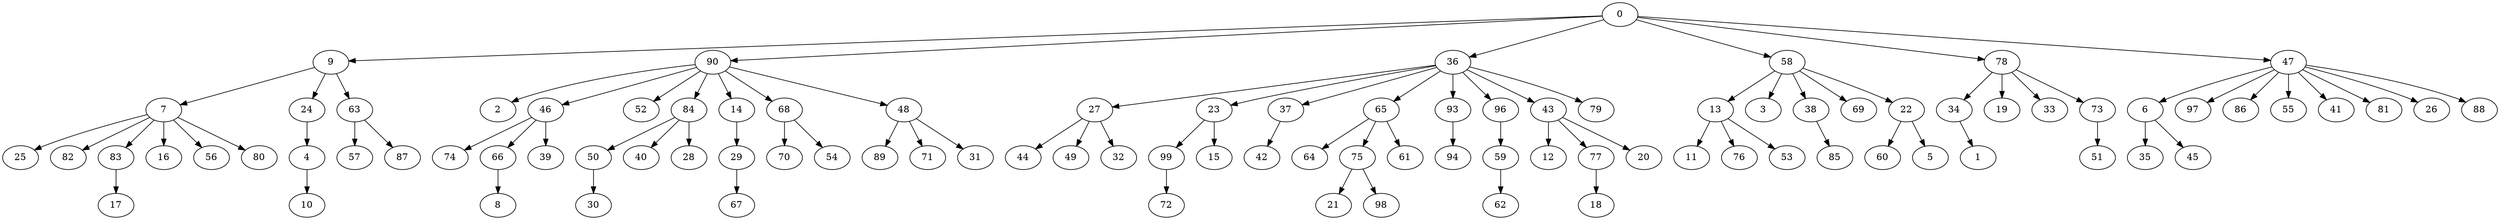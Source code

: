 digraph {
	0 [label=0]
	9 [label=9]
	90 [label=90]
	36 [label=36]
	58 [label=58]
	78 [label=78]
	47 [label=47]
	7 [label=7]
	24 [label=24]
	63 [label=63]
	2 [label=2]
	46 [label=46]
	52 [label=52]
	84 [label=84]
	14 [label=14]
	68 [label=68]
	48 [label=48]
	27 [label=27]
	23 [label=23]
	37 [label=37]
	65 [label=65]
	93 [label=93]
	96 [label=96]
	43 [label=43]
	79 [label=79]
	13 [label=13]
	3 [label=3]
	38 [label=38]
	69 [label=69]
	22 [label=22]
	34 [label=34]
	19 [label=19]
	33 [label=33]
	73 [label=73]
	6 [label=6]
	97 [label=97]
	86 [label=86]
	55 [label=55]
	41 [label=41]
	81 [label=81]
	26 [label=26]
	88 [label=88]
	25 [label=25]
	82 [label=82]
	83 [label=83]
	16 [label=16]
	56 [label=56]
	80 [label=80]
	4 [label=4]
	57 [label=57]
	87 [label=87]
	74 [label=74]
	66 [label=66]
	39 [label=39]
	50 [label=50]
	40 [label=40]
	28 [label=28]
	29 [label=29]
	70 [label=70]
	54 [label=54]
	89 [label=89]
	71 [label=71]
	31 [label=31]
	44 [label=44]
	49 [label=49]
	32 [label=32]
	99 [label=99]
	15 [label=15]
	42 [label=42]
	64 [label=64]
	75 [label=75]
	61 [label=61]
	94 [label=94]
	59 [label=59]
	12 [label=12]
	77 [label=77]
	20 [label=20]
	11 [label=11]
	76 [label=76]
	53 [label=53]
	85 [label=85]
	60 [label=60]
	5 [label=5]
	1 [label=1]
	51 [label=51]
	35 [label=35]
	45 [label=45]
	17 [label=17]
	10 [label=10]
	8 [label=8]
	30 [label=30]
	67 [label=67]
	72 [label=72]
	21 [label=21]
	98 [label=98]
	62 [label=62]
	18 [label=18]
	0 -> 9
	0 -> 90
	0 -> 36
	0 -> 58
	0 -> 78
	0 -> 47
	9 -> 7
	9 -> 24
	9 -> 63
	90 -> 2
	90 -> 46
	90 -> 52
	90 -> 84
	90 -> 14
	90 -> 68
	90 -> 48
	36 -> 27
	36 -> 23
	36 -> 37
	36 -> 65
	36 -> 93
	36 -> 96
	36 -> 43
	36 -> 79
	58 -> 13
	58 -> 3
	58 -> 38
	58 -> 69
	58 -> 22
	78 -> 34
	78 -> 19
	78 -> 33
	78 -> 73
	47 -> 6
	47 -> 97
	47 -> 86
	47 -> 55
	47 -> 41
	47 -> 81
	47 -> 26
	47 -> 88
	7 -> 25
	7 -> 82
	7 -> 83
	7 -> 16
	7 -> 56
	7 -> 80
	24 -> 4
	63 -> 57
	63 -> 87
	46 -> 74
	46 -> 66
	46 -> 39
	84 -> 50
	84 -> 40
	84 -> 28
	14 -> 29
	68 -> 70
	68 -> 54
	48 -> 89
	48 -> 71
	48 -> 31
	27 -> 44
	27 -> 49
	27 -> 32
	23 -> 99
	23 -> 15
	37 -> 42
	65 -> 64
	65 -> 75
	65 -> 61
	93 -> 94
	96 -> 59
	43 -> 12
	43 -> 77
	43 -> 20
	13 -> 11
	13 -> 76
	13 -> 53
	38 -> 85
	22 -> 60
	22 -> 5
	34 -> 1
	73 -> 51
	6 -> 35
	6 -> 45
	83 -> 17
	4 -> 10
	66 -> 8
	50 -> 30
	29 -> 67
	99 -> 72
	75 -> 21
	75 -> 98
	59 -> 62
	77 -> 18
}
